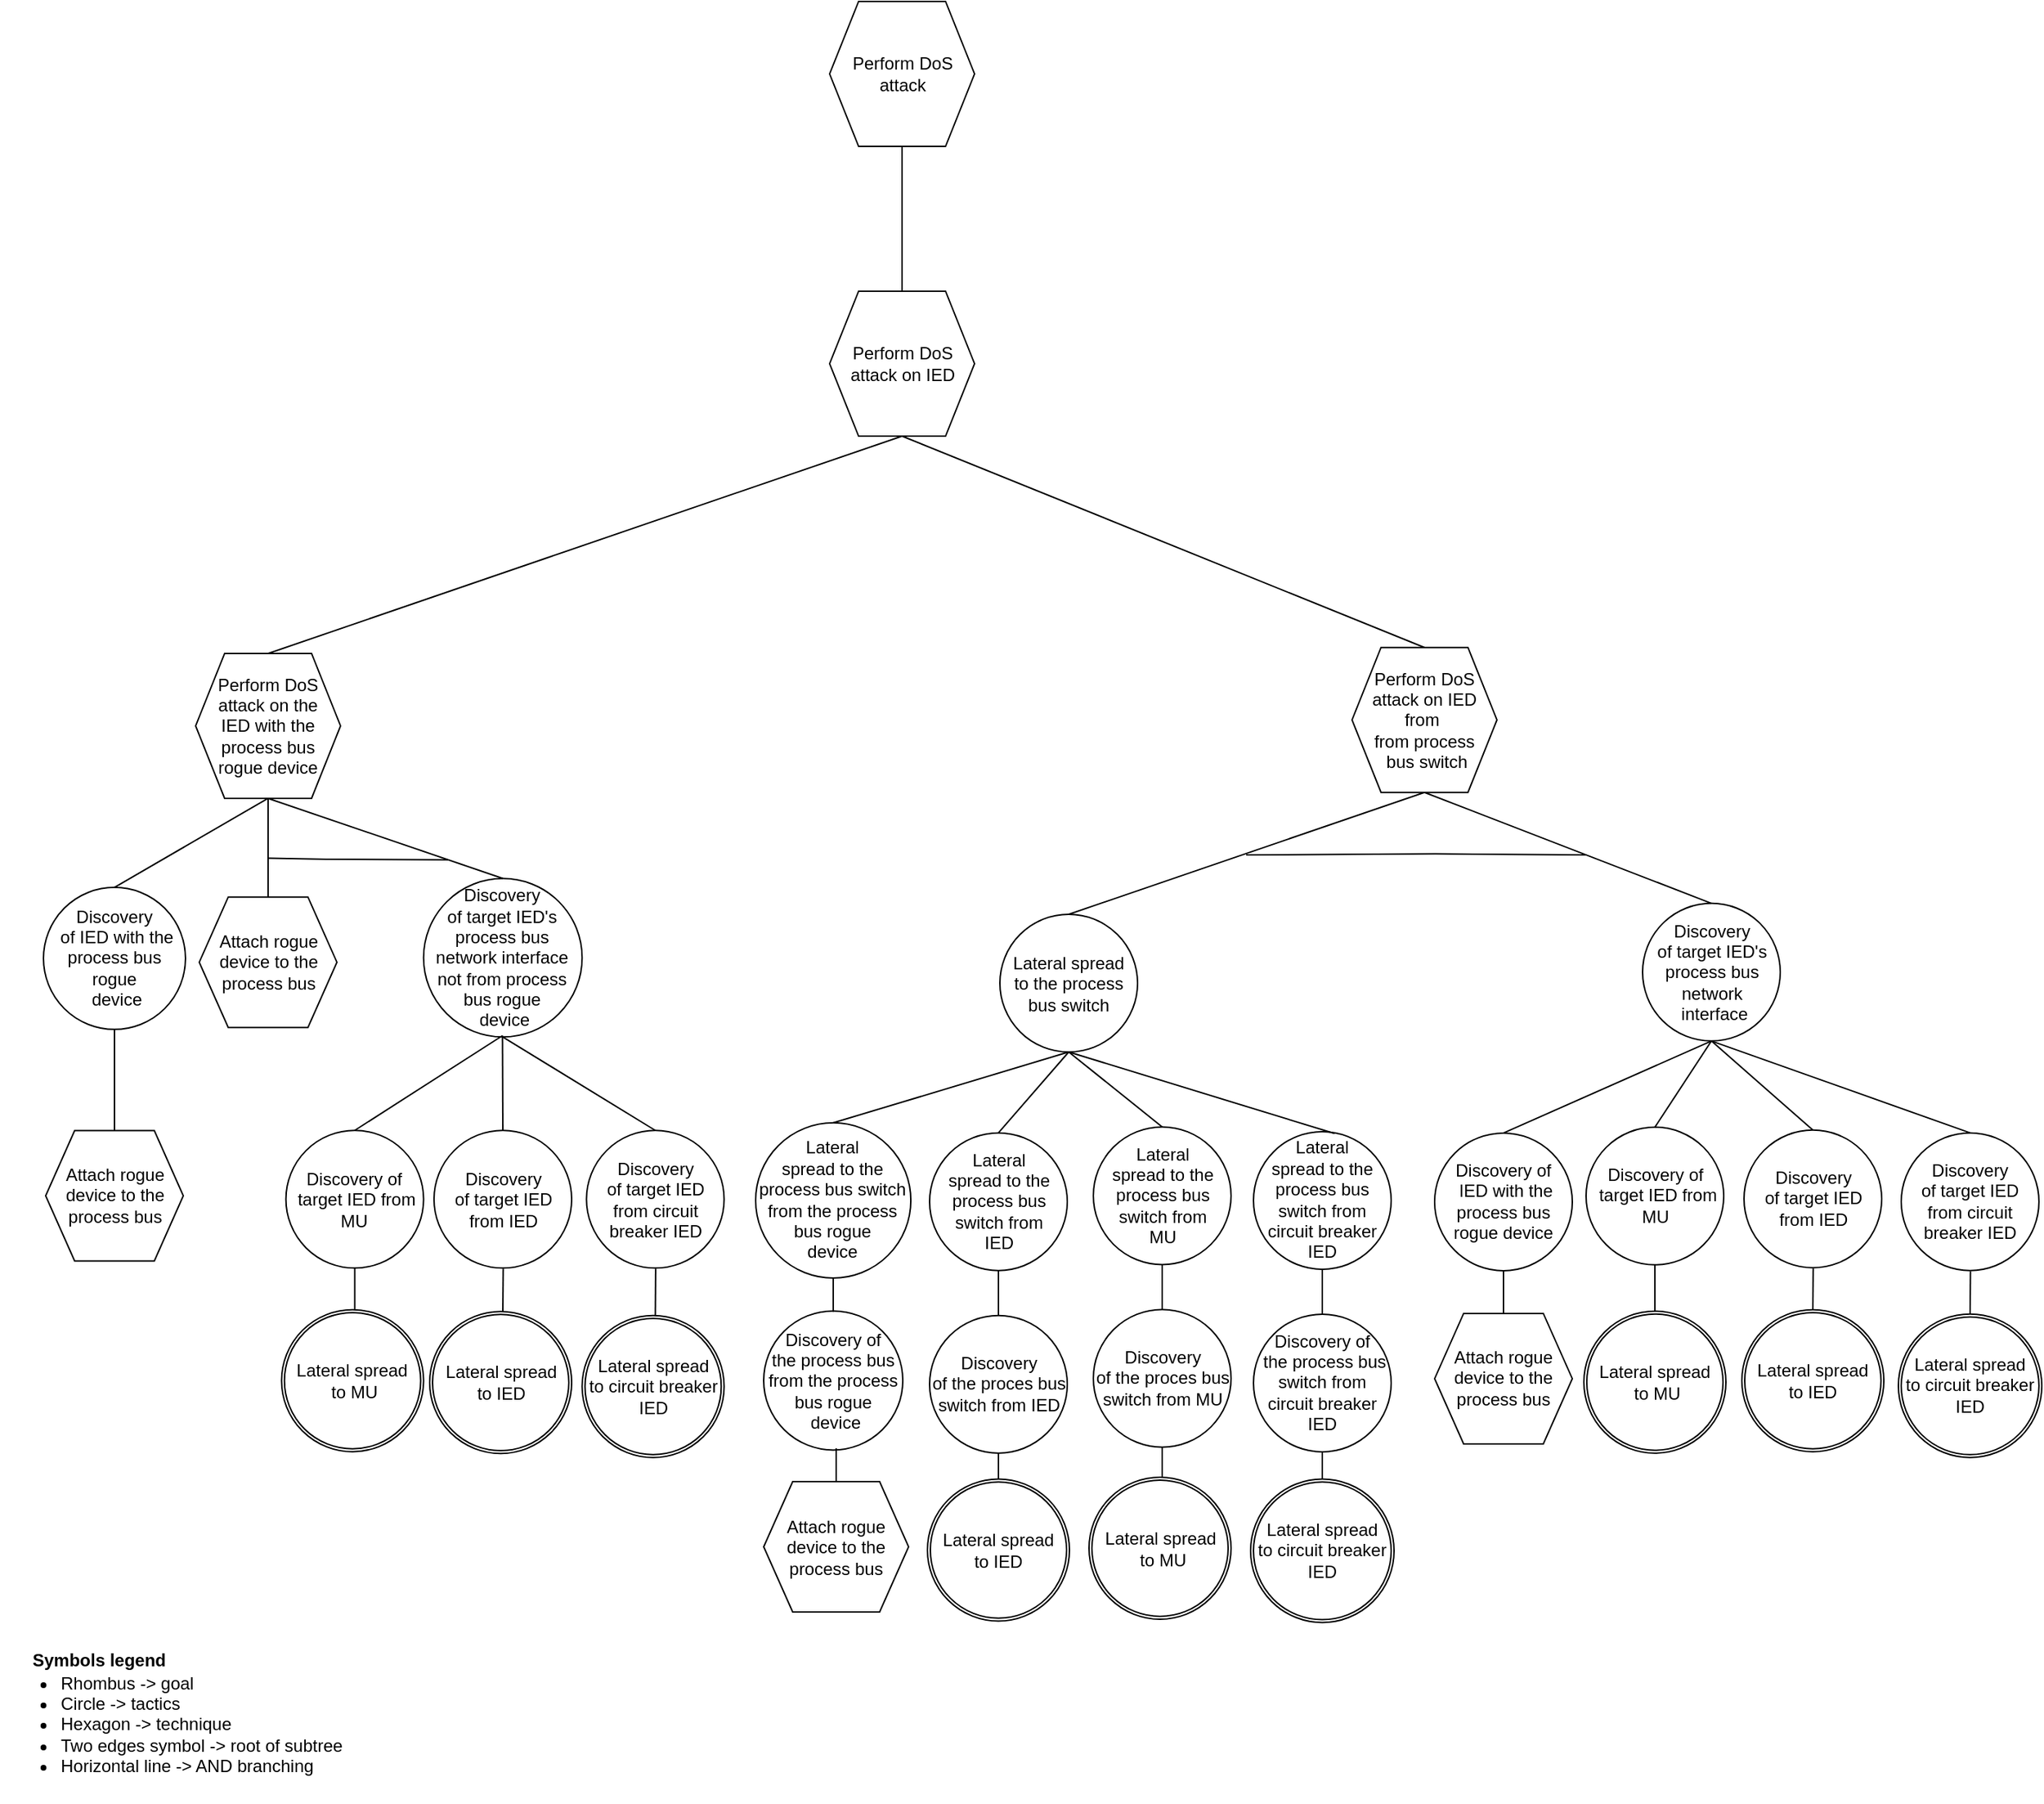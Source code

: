 <mxfile version="16.1.2" type="device"><diagram id="xbHYeiGO_CIbIeRIyyaW" name="Page-1"><mxGraphModel dx="505" dy="2098" grid="1" gridSize="10" guides="1" tooltips="1" connect="1" arrows="1" fold="1" page="1" pageScale="1" pageWidth="850" pageHeight="1100" math="0" shadow="0"><root><mxCell id="0"/><mxCell id="1" parent="0"/><mxCell id="sCToZuNMgWmZPL3xqHvZ-8" value="Perform DoS attack" style="shape=hexagon;perimeter=hexagonPerimeter2;whiteSpace=wrap;html=1;fixedSize=1;" parent="1" vertex="1"><mxGeometry x="1462.5" y="-90" width="100" height="100" as="geometry"/></mxCell><mxCell id="sCToZuNMgWmZPL3xqHvZ-9" value="Perform DoS attack on IED" style="shape=hexagon;perimeter=hexagonPerimeter2;whiteSpace=wrap;html=1;fixedSize=1;" parent="1" vertex="1"><mxGeometry x="1462.5" y="110" width="100" height="100" as="geometry"/></mxCell><mxCell id="sCToZuNMgWmZPL3xqHvZ-17" value="" style="endArrow=none;html=1;rounded=0;entryX=0.5;entryY=1;entryDx=0;entryDy=0;exitX=0.5;exitY=0;exitDx=0;exitDy=0;" parent="1" source="sCToZuNMgWmZPL3xqHvZ-9" target="sCToZuNMgWmZPL3xqHvZ-8" edge="1"><mxGeometry width="50" height="50" relative="1" as="geometry"><mxPoint x="-408.5" y="300.98" as="sourcePoint"/><mxPoint x="-127.5" y="209.98" as="targetPoint"/></mxGeometry></mxCell><mxCell id="ygYgMc5aqZ92e0gRyeAC-1" value="&lt;font style=&quot;font-size: 12px&quot;&gt;Symbols legend&lt;/font&gt;" style="text;strokeColor=none;fillColor=none;html=1;fontSize=24;fontStyle=1;verticalAlign=middle;align=center;" parent="1" vertex="1"><mxGeometry x="908" y="1030.75" width="100" height="40" as="geometry"/></mxCell><mxCell id="ygYgMc5aqZ92e0gRyeAC-2" value="&lt;ul&gt;&lt;li&gt;&lt;span&gt;Rhombus -&amp;gt; goal&lt;/span&gt;&lt;/li&gt;&lt;li&gt;&lt;span&gt;Circle -&amp;gt; tactics&lt;/span&gt;&lt;br&gt;&lt;/li&gt;&lt;li&gt;Hexagon -&amp;gt; technique&lt;/li&gt;&lt;li&gt;Two edges symbol -&amp;gt; root of subtree&lt;/li&gt;&lt;li&gt;Horizontal line -&amp;gt; AND branching&lt;/li&gt;&lt;/ul&gt;" style="text;strokeColor=none;fillColor=none;html=1;whiteSpace=wrap;verticalAlign=middle;overflow=hidden;fontSize=12;" parent="1" vertex="1"><mxGeometry x="890" y="1045.61" width="250" height="107" as="geometry"/></mxCell><mxCell id="kpdXU0LsWBSdyTu5Nnku-14" value="" style="endArrow=none;html=1;rounded=0;exitX=0.5;exitY=1;exitDx=0;exitDy=0;entryX=0.5;entryY=0;entryDx=0;entryDy=0;" parent="1" source="sCToZuNMgWmZPL3xqHvZ-9" target="kpdXU0LsWBSdyTu5Nnku-177" edge="1"><mxGeometry width="50" height="50" relative="1" as="geometry"><mxPoint x="40" y="310" as="sourcePoint"/><mxPoint x="280" y="400" as="targetPoint"/></mxGeometry></mxCell><mxCell id="kpdXU0LsWBSdyTu5Nnku-124" value="" style="endArrow=none;html=1;rounded=0;exitX=0.5;exitY=1;exitDx=0;exitDy=0;" parent="1" source="kpdXU0LsWBSdyTu5Nnku-128" edge="1"><mxGeometry width="50" height="50" relative="1" as="geometry"><mxPoint x="1546.25" y="921.32" as="sourcePoint"/><mxPoint x="1579" y="938.07" as="targetPoint"/><Array as="points"/></mxGeometry></mxCell><mxCell id="kpdXU0LsWBSdyTu5Nnku-128" value="Discovery&lt;br&gt;of the proces bus switch from IED" style="ellipse;whiteSpace=wrap;html=1;aspect=fixed;" parent="1" vertex="1"><mxGeometry x="1531.5" y="816.82" width="95" height="95" as="geometry"/></mxCell><mxCell id="kpdXU0LsWBSdyTu5Nnku-129" value="Lateral&lt;br&gt;&amp;nbsp;spread to the&amp;nbsp;&lt;br&gt;process bus switch from &lt;br&gt;IED" style="ellipse;whiteSpace=wrap;html=1;aspect=fixed;" parent="1" vertex="1"><mxGeometry x="1531.5" y="690.82" width="95" height="95" as="geometry"/></mxCell><mxCell id="kpdXU0LsWBSdyTu5Nnku-130" value="" style="endArrow=none;html=1;rounded=0;entryX=0.5;entryY=1;entryDx=0;entryDy=0;" parent="1" source="kpdXU0LsWBSdyTu5Nnku-128" target="kpdXU0LsWBSdyTu5Nnku-129" edge="1"><mxGeometry width="50" height="50" relative="1" as="geometry"><mxPoint x="1579.5" y="812.32" as="sourcePoint"/><mxPoint x="1320.88" y="823.82" as="targetPoint"/><Array as="points"/></mxGeometry></mxCell><mxCell id="kpdXU0LsWBSdyTu5Nnku-138" value="" style="endArrow=none;html=1;rounded=0;entryX=0.5;entryY=0;entryDx=0;entryDy=0;" parent="1" edge="1"><mxGeometry width="50" height="50" relative="1" as="geometry"><mxPoint x="2141.25" y="784.42" as="sourcePoint"/><mxPoint x="2141" y="813.92" as="targetPoint"/></mxGeometry></mxCell><mxCell id="kpdXU0LsWBSdyTu5Nnku-139" value="Discovery&lt;br&gt;of target IED's process bus network&lt;br&gt;&amp;nbsp;interface" style="ellipse;whiteSpace=wrap;html=1;aspect=fixed;" parent="1" vertex="1"><mxGeometry x="2023.5" y="532.41" width="95" height="95" as="geometry"/></mxCell><mxCell id="kpdXU0LsWBSdyTu5Nnku-140" value="" style="endArrow=none;html=1;rounded=0;entryX=0.5;entryY=1;entryDx=0;entryDy=0;exitX=0.5;exitY=0;exitDx=0;exitDy=0;" parent="1" source="kpdXU0LsWBSdyTu5Nnku-139" target="kpdXU0LsWBSdyTu5Nnku-177" edge="1"><mxGeometry width="50" height="50" relative="1" as="geometry"><mxPoint x="1632.25" y="555.57" as="sourcePoint"/><mxPoint x="1876.5" y="405.51" as="targetPoint"/></mxGeometry></mxCell><mxCell id="kpdXU0LsWBSdyTu5Nnku-141" value="" style="endArrow=none;html=1;rounded=0;entryX=0.5;entryY=1;entryDx=0;entryDy=0;exitX=0.5;exitY=0;exitDx=0;exitDy=0;" parent="1" source="kpdXU0LsWBSdyTu5Nnku-129" target="kpdXU0LsWBSdyTu5Nnku-176" edge="1"><mxGeometry width="50" height="50" relative="1" as="geometry"><mxPoint x="1662" y="789.8" as="sourcePoint"/><mxPoint x="1652" y="625.3" as="targetPoint"/><Array as="points"/></mxGeometry></mxCell><mxCell id="kpdXU0LsWBSdyTu5Nnku-142" value="" style="endArrow=none;html=1;rounded=0;exitX=0.5;exitY=1;exitDx=0;exitDy=0;entryX=0.5;entryY=0;entryDx=0;entryDy=0;" parent="1" source="kpdXU0LsWBSdyTu5Nnku-177" target="kpdXU0LsWBSdyTu5Nnku-176" edge="1"><mxGeometry width="50" height="50" relative="1" as="geometry"><mxPoint x="1876.5" y="405.51" as="sourcePoint"/><mxPoint x="1930" y="450.64" as="targetPoint"/><Array as="points"/></mxGeometry></mxCell><mxCell id="kpdXU0LsWBSdyTu5Nnku-143" value="Discovery&lt;br&gt;of target IED from IED" style="ellipse;whiteSpace=wrap;html=1;aspect=fixed;" parent="1" vertex="1"><mxGeometry x="2093.5" y="688.92" width="95" height="95" as="geometry"/></mxCell><mxCell id="kpdXU0LsWBSdyTu5Nnku-144" value="" style="endArrow=none;html=1;rounded=0;entryX=0.5;entryY=0;entryDx=0;entryDy=0;exitX=0.5;exitY=1;exitDx=0;exitDy=0;" parent="1" source="kpdXU0LsWBSdyTu5Nnku-139" target="kpdXU0LsWBSdyTu5Nnku-143" edge="1"><mxGeometry width="50" height="50" relative="1" as="geometry"><mxPoint x="2003.5" y="660.51" as="sourcePoint"/><mxPoint x="2000" y="634.89" as="targetPoint"/></mxGeometry></mxCell><mxCell id="kpdXU0LsWBSdyTu5Nnku-154" value="Discovery of&lt;br&gt;&amp;nbsp;target IED from MU" style="ellipse;whiteSpace=wrap;html=1;aspect=fixed;" parent="1" vertex="1"><mxGeometry x="1984.5" y="686.92" width="95" height="95" as="geometry"/></mxCell><mxCell id="kpdXU0LsWBSdyTu5Nnku-155" value="" style="endArrow=none;html=1;rounded=0;entryX=0.5;entryY=1;entryDx=0;entryDy=0;" parent="1" target="kpdXU0LsWBSdyTu5Nnku-154" edge="1"><mxGeometry width="50" height="50" relative="1" as="geometry"><mxPoint x="2032" y="813.92" as="sourcePoint"/><mxPoint x="2044.5" y="777.42" as="targetPoint"/><Array as="points"/></mxGeometry></mxCell><mxCell id="kpdXU0LsWBSdyTu5Nnku-156" value="" style="endArrow=none;html=1;rounded=0;entryX=0.5;entryY=0;entryDx=0;entryDy=0;exitX=0.5;exitY=1;exitDx=0;exitDy=0;" parent="1" source="kpdXU0LsWBSdyTu5Nnku-139" target="kpdXU0LsWBSdyTu5Nnku-154" edge="1"><mxGeometry width="50" height="50" relative="1" as="geometry"><mxPoint x="1944" y="650.51" as="sourcePoint"/><mxPoint x="2029.5" y="640.39" as="targetPoint"/></mxGeometry></mxCell><mxCell id="kpdXU0LsWBSdyTu5Nnku-157" value="" style="endArrow=none;html=1;rounded=0;" parent="1" edge="1"><mxGeometry width="50" height="50" relative="1" as="geometry"><mxPoint x="1750" y="499" as="sourcePoint"/><mxPoint x="1985" y="499" as="targetPoint"/><Array as="points"><mxPoint x="1880.5" y="498.29"/></Array></mxGeometry></mxCell><mxCell id="kpdXU0LsWBSdyTu5Nnku-158" value="" style="endArrow=none;html=1;rounded=0;entryX=0.5;entryY=0;entryDx=0;entryDy=0;exitX=0.5;exitY=1;exitDx=0;exitDy=0;" parent="1" source="kpdXU0LsWBSdyTu5Nnku-139" target="kpdXU0LsWBSdyTu5Nnku-161" edge="1"><mxGeometry width="50" height="50" relative="1" as="geometry"><mxPoint x="2005.5" y="660.51" as="sourcePoint"/><mxPoint x="1890.75" y="686.7" as="targetPoint"/></mxGeometry></mxCell><mxCell id="kpdXU0LsWBSdyTu5Nnku-159" value="Attach rogue device to the process bus" style="shape=hexagon;perimeter=hexagonPerimeter2;whiteSpace=wrap;html=1;fixedSize=1;" parent="1" vertex="1"><mxGeometry x="1880" y="815.45" width="95" height="90" as="geometry"/></mxCell><mxCell id="kpdXU0LsWBSdyTu5Nnku-160" value="" style="endArrow=none;html=1;rounded=0;entryX=0.5;entryY=0;entryDx=0;entryDy=0;exitX=0.5;exitY=1;exitDx=0;exitDy=0;" parent="1" source="kpdXU0LsWBSdyTu5Nnku-161" target="kpdXU0LsWBSdyTu5Nnku-159" edge="1"><mxGeometry width="50" height="50" relative="1" as="geometry"><mxPoint x="1926.75" y="995.45" as="sourcePoint"/><mxPoint x="1906.75" y="1035.45" as="targetPoint"/></mxGeometry></mxCell><mxCell id="kpdXU0LsWBSdyTu5Nnku-161" value="Discovery of&lt;br&gt;&amp;nbsp;IED with the process bus rogue device" style="ellipse;whiteSpace=wrap;html=1;aspect=fixed;" parent="1" vertex="1"><mxGeometry x="1880" y="690.95" width="95" height="95" as="geometry"/></mxCell><mxCell id="kpdXU0LsWBSdyTu5Nnku-163" value="" style="endArrow=none;html=1;rounded=0;exitX=0.5;exitY=1;exitDx=0;exitDy=0;" parent="1" source="kpdXU0LsWBSdyTu5Nnku-167" edge="1"><mxGeometry width="50" height="50" relative="1" as="geometry"><mxPoint x="1659.25" y="917.21" as="sourcePoint"/><mxPoint x="1692" y="933.96" as="targetPoint"/><Array as="points"/></mxGeometry></mxCell><mxCell id="kpdXU0LsWBSdyTu5Nnku-167" value="Discovery&lt;br&gt;of the proces bus switch from MU" style="ellipse;whiteSpace=wrap;html=1;aspect=fixed;" parent="1" vertex="1"><mxGeometry x="1644.5" y="812.71" width="95" height="95" as="geometry"/></mxCell><mxCell id="kpdXU0LsWBSdyTu5Nnku-168" value="Lateral&lt;br&gt;&amp;nbsp;spread to the&amp;nbsp;&lt;br&gt;process bus switch from &lt;br&gt;MU" style="ellipse;whiteSpace=wrap;html=1;aspect=fixed;" parent="1" vertex="1"><mxGeometry x="1644.5" y="686.71" width="95" height="95" as="geometry"/></mxCell><mxCell id="kpdXU0LsWBSdyTu5Nnku-169" value="" style="endArrow=none;html=1;rounded=0;entryX=0.5;entryY=1;entryDx=0;entryDy=0;" parent="1" source="kpdXU0LsWBSdyTu5Nnku-167" target="kpdXU0LsWBSdyTu5Nnku-168" edge="1"><mxGeometry width="50" height="50" relative="1" as="geometry"><mxPoint x="1692.5" y="808.21" as="sourcePoint"/><mxPoint x="1433.88" y="819.71" as="targetPoint"/><Array as="points"/></mxGeometry></mxCell><mxCell id="kpdXU0LsWBSdyTu5Nnku-170" value="" style="endArrow=none;html=1;rounded=0;entryX=0.5;entryY=1;entryDx=0;entryDy=0;exitX=0.5;exitY=0;exitDx=0;exitDy=0;" parent="1" source="kpdXU0LsWBSdyTu5Nnku-168" target="kpdXU0LsWBSdyTu5Nnku-176" edge="1"><mxGeometry width="50" height="50" relative="1" as="geometry"><mxPoint x="1614.5" y="664.8" as="sourcePoint"/><mxPoint x="1623.5" y="628.25" as="targetPoint"/><Array as="points"/></mxGeometry></mxCell><mxCell id="kpdXU0LsWBSdyTu5Nnku-176" value="Lateral spread &lt;br&gt;to the process bus switch" style="ellipse;whiteSpace=wrap;html=1;aspect=fixed;" parent="1" vertex="1"><mxGeometry x="1580" y="540.0" width="95" height="95" as="geometry"/></mxCell><mxCell id="kpdXU0LsWBSdyTu5Nnku-177" value="Perform DoS &lt;br&gt;attack on IED from&amp;nbsp;&lt;br&gt;from process&lt;br&gt;&amp;nbsp;bus switch" style="shape=hexagon;perimeter=hexagonPerimeter2;whiteSpace=wrap;html=1;fixedSize=1;" parent="1" vertex="1"><mxGeometry x="1823" y="355.86" width="100" height="100" as="geometry"/></mxCell><mxCell id="8b0UzmzemU6HYjDSlnua-98" value="" style="endArrow=none;html=1;rounded=0;exitX=0.5;exitY=1;exitDx=0;exitDy=0;" parent="1" source="8b0UzmzemU6HYjDSlnua-102" edge="1"><mxGeometry width="50" height="50" relative="1" as="geometry"><mxPoint x="1769.75" y="920.45" as="sourcePoint"/><mxPoint x="1802.5" y="937.2" as="targetPoint"/><Array as="points"/></mxGeometry></mxCell><mxCell id="8b0UzmzemU6HYjDSlnua-102" value="Discovery of&lt;br&gt;&amp;nbsp;the process&amp;nbsp;bus switch from circuit breaker IED" style="ellipse;whiteSpace=wrap;html=1;aspect=fixed;" parent="1" vertex="1"><mxGeometry x="1755" y="815.95" width="95" height="95" as="geometry"/></mxCell><mxCell id="8b0UzmzemU6HYjDSlnua-103" value="Lateral&lt;br&gt;&amp;nbsp;spread to the&amp;nbsp;&lt;br&gt;process bus switch from &lt;br&gt;circuit breaker IED" style="ellipse;whiteSpace=wrap;html=1;aspect=fixed;" parent="1" vertex="1"><mxGeometry x="1755" y="689.95" width="95" height="95" as="geometry"/></mxCell><mxCell id="8b0UzmzemU6HYjDSlnua-104" value="" style="endArrow=none;html=1;rounded=0;entryX=0.5;entryY=1;entryDx=0;entryDy=0;" parent="1" source="8b0UzmzemU6HYjDSlnua-102" target="8b0UzmzemU6HYjDSlnua-103" edge="1"><mxGeometry width="50" height="50" relative="1" as="geometry"><mxPoint x="1803" y="811.45" as="sourcePoint"/><mxPoint x="1544.38" y="822.95" as="targetPoint"/><Array as="points"/></mxGeometry></mxCell><mxCell id="8b0UzmzemU6HYjDSlnua-105" value="" style="endArrow=none;html=1;rounded=0;exitX=0.589;exitY=0.014;exitDx=0;exitDy=0;exitPerimeter=0;entryX=0.5;entryY=1;entryDx=0;entryDy=0;" parent="1" source="8b0UzmzemU6HYjDSlnua-103" target="kpdXU0LsWBSdyTu5Nnku-176" edge="1"><mxGeometry width="50" height="50" relative="1" as="geometry"><mxPoint x="1787.5" y="605.59" as="sourcePoint"/><mxPoint x="1724.5" y="569.76" as="targetPoint"/><Array as="points"/></mxGeometry></mxCell><mxCell id="EWDHbhHNYD4xOWfHmYkr-1" value="Attach rogue device to the process bus" style="shape=hexagon;perimeter=hexagonPerimeter2;whiteSpace=wrap;html=1;fixedSize=1;" parent="1" vertex="1"><mxGeometry x="921.5" y="689.25" width="95" height="90" as="geometry"/></mxCell><mxCell id="EWDHbhHNYD4xOWfHmYkr-2" value="Discovery&lt;br&gt;&amp;nbsp;of IED with the process bus rogue&lt;br&gt;&amp;nbsp;device" style="ellipse;whiteSpace=wrap;html=1;aspect=fixed;" parent="1" vertex="1"><mxGeometry x="920.0" y="521.42" width="98" height="98" as="geometry"/></mxCell><mxCell id="EWDHbhHNYD4xOWfHmYkr-3" value="" style="endArrow=none;html=1;rounded=0;exitX=0.5;exitY=1;exitDx=0;exitDy=0;" parent="1" source="EWDHbhHNYD4xOWfHmYkr-2" target="EWDHbhHNYD4xOWfHmYkr-1" edge="1"><mxGeometry width="50" height="50" relative="1" as="geometry"><mxPoint x="953.0" y="553.75" as="sourcePoint"/><mxPoint x="969.5" y="573.75" as="targetPoint"/></mxGeometry></mxCell><mxCell id="EWDHbhHNYD4xOWfHmYkr-4" value="" style="endArrow=none;html=1;rounded=0;exitX=0.5;exitY=1;exitDx=0;exitDy=0;entryX=0.5;entryY=0;entryDx=0;entryDy=0;" parent="1" source="sCToZuNMgWmZPL3xqHvZ-9" target="EWDHbhHNYD4xOWfHmYkr-5" edge="1"><mxGeometry width="50" height="50" relative="1" as="geometry"><mxPoint x="10.0" y="270" as="sourcePoint"/><mxPoint x="471.64" y="402.73" as="targetPoint"/></mxGeometry></mxCell><mxCell id="EWDHbhHNYD4xOWfHmYkr-5" value="Perform DoS attack on the&lt;br&gt;IED with the process bus rogue device" style="shape=hexagon;perimeter=hexagonPerimeter2;whiteSpace=wrap;html=1;fixedSize=1;" parent="1" vertex="1"><mxGeometry x="1025.0" y="359.97" width="100" height="100" as="geometry"/></mxCell><mxCell id="EWDHbhHNYD4xOWfHmYkr-6" value="" style="endArrow=none;html=1;rounded=0;exitX=0.5;exitY=1;exitDx=0;exitDy=0;entryX=0.5;entryY=0;entryDx=0;entryDy=0;" parent="1" source="EWDHbhHNYD4xOWfHmYkr-5" target="EWDHbhHNYD4xOWfHmYkr-2" edge="1"><mxGeometry width="50" height="50" relative="1" as="geometry"><mxPoint x="1010.0" y="460.88" as="sourcePoint"/><mxPoint x="612.0" y="489.99" as="targetPoint"/></mxGeometry></mxCell><mxCell id="EWDHbhHNYD4xOWfHmYkr-7" value="Attach rogue device to the process bus" style="shape=hexagon;perimeter=hexagonPerimeter2;whiteSpace=wrap;html=1;fixedSize=1;" parent="1" vertex="1"><mxGeometry x="1027.5" y="528.08" width="95" height="90" as="geometry"/></mxCell><mxCell id="EWDHbhHNYD4xOWfHmYkr-8" value="" style="endArrow=none;html=1;rounded=0;exitX=0.5;exitY=0;exitDx=0;exitDy=0;entryX=0.5;entryY=1;entryDx=0;entryDy=0;" parent="1" source="EWDHbhHNYD4xOWfHmYkr-7" target="EWDHbhHNYD4xOWfHmYkr-5" edge="1"><mxGeometry width="50" height="50" relative="1" as="geometry"><mxPoint x="849.0" y="552.8" as="sourcePoint"/><mxPoint x="990.0" y="451.64" as="targetPoint"/><Array as="points"/></mxGeometry></mxCell><mxCell id="EWDHbhHNYD4xOWfHmYkr-9" value="Discovery&lt;br&gt;of target IED's process bus network interface not from process bus rogue&lt;br&gt;&amp;nbsp;device" style="ellipse;whiteSpace=wrap;html=1;aspect=fixed;" parent="1" vertex="1"><mxGeometry x="1182.3" y="515.27" width="109.4" height="109.4" as="geometry"/></mxCell><mxCell id="EWDHbhHNYD4xOWfHmYkr-10" value="" style="endArrow=none;html=1;rounded=0;exitX=0.5;exitY=1;exitDx=0;exitDy=0;entryX=0.5;entryY=0;entryDx=0;entryDy=0;" parent="1" source="EWDHbhHNYD4xOWfHmYkr-5" target="EWDHbhHNYD4xOWfHmYkr-9" edge="1"><mxGeometry width="50" height="50" relative="1" as="geometry"><mxPoint x="1125.0" y="529.49" as="sourcePoint"/><mxPoint x="849.0" y="587.24" as="targetPoint"/></mxGeometry></mxCell><mxCell id="EWDHbhHNYD4xOWfHmYkr-12" value="" style="endArrow=none;html=1;rounded=0;entryX=0.5;entryY=0;entryDx=0;entryDy=0;" parent="1" edge="1"><mxGeometry width="50" height="50" relative="1" as="geometry"><mxPoint x="1237.25" y="784.63" as="sourcePoint"/><mxPoint x="1237.0" y="814.13" as="targetPoint"/></mxGeometry></mxCell><mxCell id="EWDHbhHNYD4xOWfHmYkr-13" value="Discovery&lt;br&gt;of target IED from IED" style="ellipse;whiteSpace=wrap;html=1;aspect=fixed;" parent="1" vertex="1"><mxGeometry x="1189.5" y="689.13" width="95" height="95" as="geometry"/></mxCell><mxCell id="EWDHbhHNYD4xOWfHmYkr-14" value="" style="endArrow=none;html=1;rounded=0;entryX=0.5;entryY=0;entryDx=0;entryDy=0;exitX=0.5;exitY=1;exitDx=0;exitDy=0;" parent="1" target="EWDHbhHNYD4xOWfHmYkr-13" edge="1"><mxGeometry width="50" height="50" relative="1" as="geometry"><mxPoint x="1236.75" y="623.74" as="sourcePoint"/><mxPoint x="1230.75" y="616.86" as="targetPoint"/></mxGeometry></mxCell><mxCell id="EWDHbhHNYD4xOWfHmYkr-15" value="" style="endArrow=none;html=1;rounded=0;entryX=0.5;entryY=0;entryDx=0;entryDy=0;exitX=0.5;exitY=1;exitDx=0;exitDy=0;" parent="1" target="EWDHbhHNYD4xOWfHmYkr-17" edge="1"><mxGeometry width="50" height="50" relative="1" as="geometry"><mxPoint x="1236.75" y="623.74" as="sourcePoint"/><mxPoint x="1122.25" y="661.17" as="targetPoint"/></mxGeometry></mxCell><mxCell id="EWDHbhHNYD4xOWfHmYkr-17" value="Discovery of&lt;br&gt;&amp;nbsp;target IED from MU" style="ellipse;whiteSpace=wrap;html=1;aspect=fixed;" parent="1" vertex="1"><mxGeometry x="1087.3" y="689.13" width="95" height="95" as="geometry"/></mxCell><mxCell id="EWDHbhHNYD4xOWfHmYkr-18" value="" style="endArrow=none;html=1;rounded=0;entryX=0.5;entryY=1;entryDx=0;entryDy=0;" parent="1" target="EWDHbhHNYD4xOWfHmYkr-17" edge="1"><mxGeometry width="50" height="50" relative="1" as="geometry"><mxPoint x="1134.8" y="816.13" as="sourcePoint"/><mxPoint x="1147.3" y="779.63" as="targetPoint"/><Array as="points"/></mxGeometry></mxCell><mxCell id="EWDHbhHNYD4xOWfHmYkr-19" value="" style="endArrow=none;html=1;rounded=0;" parent="1" edge="1"><mxGeometry width="50" height="50" relative="1" as="geometry"><mxPoint x="1075.0" y="501.25" as="sourcePoint"/><mxPoint x="1199" y="502.42" as="targetPoint"/><Array as="points"><mxPoint x="1075.0" y="501.63"/><mxPoint x="1115.0" y="502.0"/></Array></mxGeometry></mxCell><mxCell id="EWDHbhHNYD4xOWfHmYkr-50" value="" style="endArrow=none;html=1;rounded=0;entryX=0.516;entryY=0.016;entryDx=0;entryDy=0;entryPerimeter=0;" parent="1" target="OaFCzLjtPydiRPEZtImy-26" edge="1"><mxGeometry width="50" height="50" relative="1" as="geometry"><mxPoint x="1342.45" y="784.63" as="sourcePoint"/><mxPoint x="1342.2" y="814.13" as="targetPoint"/></mxGeometry></mxCell><mxCell id="EWDHbhHNYD4xOWfHmYkr-51" value="Discovery&lt;br&gt;of target IED from circuit breaker IED" style="ellipse;whiteSpace=wrap;html=1;aspect=fixed;" parent="1" vertex="1"><mxGeometry x="1294.7" y="689.13" width="95" height="95" as="geometry"/></mxCell><mxCell id="EWDHbhHNYD4xOWfHmYkr-52" value="" style="endArrow=none;html=1;rounded=0;entryX=0.5;entryY=0;entryDx=0;entryDy=0;exitX=0.5;exitY=1;exitDx=0;exitDy=0;" parent="1" source="EWDHbhHNYD4xOWfHmYkr-9" target="EWDHbhHNYD4xOWfHmYkr-51" edge="1"><mxGeometry width="50" height="50" relative="1" as="geometry"><mxPoint x="1246.75" y="633.74" as="sourcePoint"/><mxPoint x="1131.36" y="697.41" as="targetPoint"/></mxGeometry></mxCell><mxCell id="EWDHbhHNYD4xOWfHmYkr-57" value="" style="endArrow=none;html=1;rounded=0;entryX=0.5;entryY=0;entryDx=0;entryDy=0;" parent="1" edge="1"><mxGeometry width="50" height="50" relative="1" as="geometry"><mxPoint x="2249.75" y="786.32" as="sourcePoint"/><mxPoint x="2249.5" y="815.82" as="targetPoint"/></mxGeometry></mxCell><mxCell id="EWDHbhHNYD4xOWfHmYkr-58" value="Discovery&lt;br&gt;of target IED from circuit breaker IED" style="ellipse;whiteSpace=wrap;html=1;aspect=fixed;" parent="1" vertex="1"><mxGeometry x="2202" y="690.82" width="95" height="95" as="geometry"/></mxCell><mxCell id="EWDHbhHNYD4xOWfHmYkr-59" value="" style="endArrow=none;html=1;rounded=0;entryX=0.5;entryY=0;entryDx=0;entryDy=0;exitX=0.5;exitY=1;exitDx=0;exitDy=0;" parent="1" source="kpdXU0LsWBSdyTu5Nnku-139" target="EWDHbhHNYD4xOWfHmYkr-58" edge="1"><mxGeometry width="50" height="50" relative="1" as="geometry"><mxPoint x="2183.5" y="604.66" as="sourcePoint"/><mxPoint x="2132.5" y="634.89" as="targetPoint"/></mxGeometry></mxCell><mxCell id="OaFCzLjtPydiRPEZtImy-21" value="" style="ellipse;whiteSpace=wrap;html=1;aspect=fixed;" parent="1" vertex="1"><mxGeometry x="1084.3" y="812.85" width="98" height="98" as="geometry"/></mxCell><mxCell id="OaFCzLjtPydiRPEZtImy-22" value="Lateral spread&lt;br&gt;&amp;nbsp;to MU" style="ellipse;whiteSpace=wrap;html=1;aspect=fixed;" parent="1" vertex="1"><mxGeometry x="1086.3" y="814.85" width="94" height="94" as="geometry"/></mxCell><mxCell id="OaFCzLjtPydiRPEZtImy-23" value="" style="ellipse;whiteSpace=wrap;html=1;aspect=fixed;" parent="1" vertex="1"><mxGeometry x="1186.5" y="814.13" width="98" height="98" as="geometry"/></mxCell><mxCell id="OaFCzLjtPydiRPEZtImy-24" value="Lateral spread&lt;br&gt;to IED" style="ellipse;whiteSpace=wrap;html=1;aspect=fixed;" parent="1" vertex="1"><mxGeometry x="1188.5" y="816.13" width="94" height="94" as="geometry"/></mxCell><mxCell id="OaFCzLjtPydiRPEZtImy-25" value="" style="ellipse;whiteSpace=wrap;html=1;aspect=fixed;" parent="1" vertex="1"><mxGeometry x="1291.7" y="816.87" width="98" height="98" as="geometry"/></mxCell><mxCell id="OaFCzLjtPydiRPEZtImy-26" value="Lateral spread&lt;br&gt;to circuit breaker IED" style="ellipse;whiteSpace=wrap;html=1;aspect=fixed;" parent="1" vertex="1"><mxGeometry x="1293.7" y="818.87" width="94" height="94" as="geometry"/></mxCell><mxCell id="OaFCzLjtPydiRPEZtImy-27" value="" style="ellipse;whiteSpace=wrap;html=1;aspect=fixed;" parent="1" vertex="1"><mxGeometry x="1530" y="929.72" width="98" height="98" as="geometry"/></mxCell><mxCell id="OaFCzLjtPydiRPEZtImy-28" value="Lateral spread&lt;br&gt;to IED" style="ellipse;whiteSpace=wrap;html=1;aspect=fixed;" parent="1" vertex="1"><mxGeometry x="1532" y="931.72" width="94" height="94" as="geometry"/></mxCell><mxCell id="OaFCzLjtPydiRPEZtImy-29" value="" style="ellipse;whiteSpace=wrap;html=1;aspect=fixed;" parent="1" vertex="1"><mxGeometry x="1641.5" y="928.51" width="98" height="98" as="geometry"/></mxCell><mxCell id="OaFCzLjtPydiRPEZtImy-30" value="Lateral spread&lt;br&gt;&amp;nbsp;to MU" style="ellipse;whiteSpace=wrap;html=1;aspect=fixed;" parent="1" vertex="1"><mxGeometry x="1643.5" y="930.51" width="94" height="94" as="geometry"/></mxCell><mxCell id="OaFCzLjtPydiRPEZtImy-31" value="" style="ellipse;whiteSpace=wrap;html=1;aspect=fixed;" parent="1" vertex="1"><mxGeometry x="1753" y="929.75" width="99" height="99" as="geometry"/></mxCell><mxCell id="OaFCzLjtPydiRPEZtImy-32" value="&lt;span&gt;Lateral spread&lt;/span&gt;&lt;br&gt;&lt;span&gt;to circuit breaker IED&lt;/span&gt;" style="ellipse;whiteSpace=wrap;html=1;aspect=fixed;" parent="1" vertex="1"><mxGeometry x="1755" y="931.75" width="95" height="95" as="geometry"/></mxCell><mxCell id="OaFCzLjtPydiRPEZtImy-33" value="" style="ellipse;whiteSpace=wrap;html=1;aspect=fixed;" parent="1" vertex="1"><mxGeometry x="1983" y="813.87" width="98" height="98" as="geometry"/></mxCell><mxCell id="OaFCzLjtPydiRPEZtImy-34" value="Lateral spread&lt;br&gt;&amp;nbsp;to MU" style="ellipse;whiteSpace=wrap;html=1;aspect=fixed;" parent="1" vertex="1"><mxGeometry x="1985" y="815.87" width="94" height="94" as="geometry"/></mxCell><mxCell id="OaFCzLjtPydiRPEZtImy-35" value="" style="ellipse;whiteSpace=wrap;html=1;aspect=fixed;" parent="1" vertex="1"><mxGeometry x="2092" y="812.87" width="98" height="98" as="geometry"/></mxCell><mxCell id="OaFCzLjtPydiRPEZtImy-36" value="Lateral spread&lt;br&gt;to IED" style="ellipse;whiteSpace=wrap;html=1;aspect=fixed;" parent="1" vertex="1"><mxGeometry x="2094" y="814.87" width="94" height="94" as="geometry"/></mxCell><mxCell id="OaFCzLjtPydiRPEZtImy-37" value="" style="ellipse;whiteSpace=wrap;html=1;aspect=fixed;" parent="1" vertex="1"><mxGeometry x="2200" y="815.87" width="99" height="99" as="geometry"/></mxCell><mxCell id="OaFCzLjtPydiRPEZtImy-38" value="&lt;span&gt;Lateral spread&lt;/span&gt;&lt;br&gt;&lt;span&gt;to circuit breaker IED&lt;/span&gt;" style="ellipse;whiteSpace=wrap;html=1;aspect=fixed;" parent="1" vertex="1"><mxGeometry x="2202" y="817.87" width="95" height="95" as="geometry"/></mxCell><mxCell id="ErGaRSayScX6LxiNrXv6-1" value="" style="endArrow=none;html=1;rounded=0;entryX=0.5;entryY=0;entryDx=0;entryDy=0;exitX=0.5;exitY=1;exitDx=0;exitDy=0;" parent="1" source="kpdXU0LsWBSdyTu5Nnku-176" target="ErGaRSayScX6LxiNrXv6-2" edge="1"><mxGeometry width="50" height="50" relative="1" as="geometry"><mxPoint x="1631" y="640.0" as="sourcePoint"/><mxPoint x="1481" y="866.22" as="targetPoint"/></mxGeometry></mxCell><mxCell id="ErGaRSayScX6LxiNrXv6-2" value="Lateral &lt;br&gt;spread to the process bus switch from the process bus rogue &lt;br&gt;device" style="ellipse;whiteSpace=wrap;html=1;aspect=fixed;" parent="1" vertex="1"><mxGeometry x="1411.46" y="683.91" width="107.08" height="107.08" as="geometry"/></mxCell><mxCell id="ErGaRSayScX6LxiNrXv6-3" value="Discovery of &lt;br&gt;the process bus from the process bus rogue&lt;br&gt;&amp;nbsp;device" style="ellipse;whiteSpace=wrap;html=1;aspect=fixed;" parent="1" vertex="1"><mxGeometry x="1417" y="813.69" width="96" height="96" as="geometry"/></mxCell><mxCell id="ErGaRSayScX6LxiNrXv6-4" value="Attach rogue device to the process bus" style="shape=hexagon;perimeter=hexagonPerimeter2;whiteSpace=wrap;html=1;fixedSize=1;" parent="1" vertex="1"><mxGeometry x="1417" y="931.51" width="100" height="90" as="geometry"/></mxCell><mxCell id="ErGaRSayScX6LxiNrXv6-5" value="" style="endArrow=none;html=1;rounded=0;" parent="1" source="ErGaRSayScX6LxiNrXv6-4" edge="1"><mxGeometry width="50" height="50" relative="1" as="geometry"><mxPoint x="1475" y="701.8" as="sourcePoint"/><mxPoint x="1467" y="908.51" as="targetPoint"/><Array as="points"/></mxGeometry></mxCell><mxCell id="ErGaRSayScX6LxiNrXv6-6" value="" style="endArrow=none;html=1;rounded=0;exitX=0.5;exitY=0;exitDx=0;exitDy=0;entryX=0.5;entryY=1;entryDx=0;entryDy=0;" parent="1" target="ErGaRSayScX6LxiNrXv6-2" edge="1"><mxGeometry width="50" height="50" relative="1" as="geometry"><mxPoint x="1465" y="814.3" as="sourcePoint"/><mxPoint x="1440" y="800" as="targetPoint"/><Array as="points"/></mxGeometry></mxCell></root></mxGraphModel></diagram></mxfile>